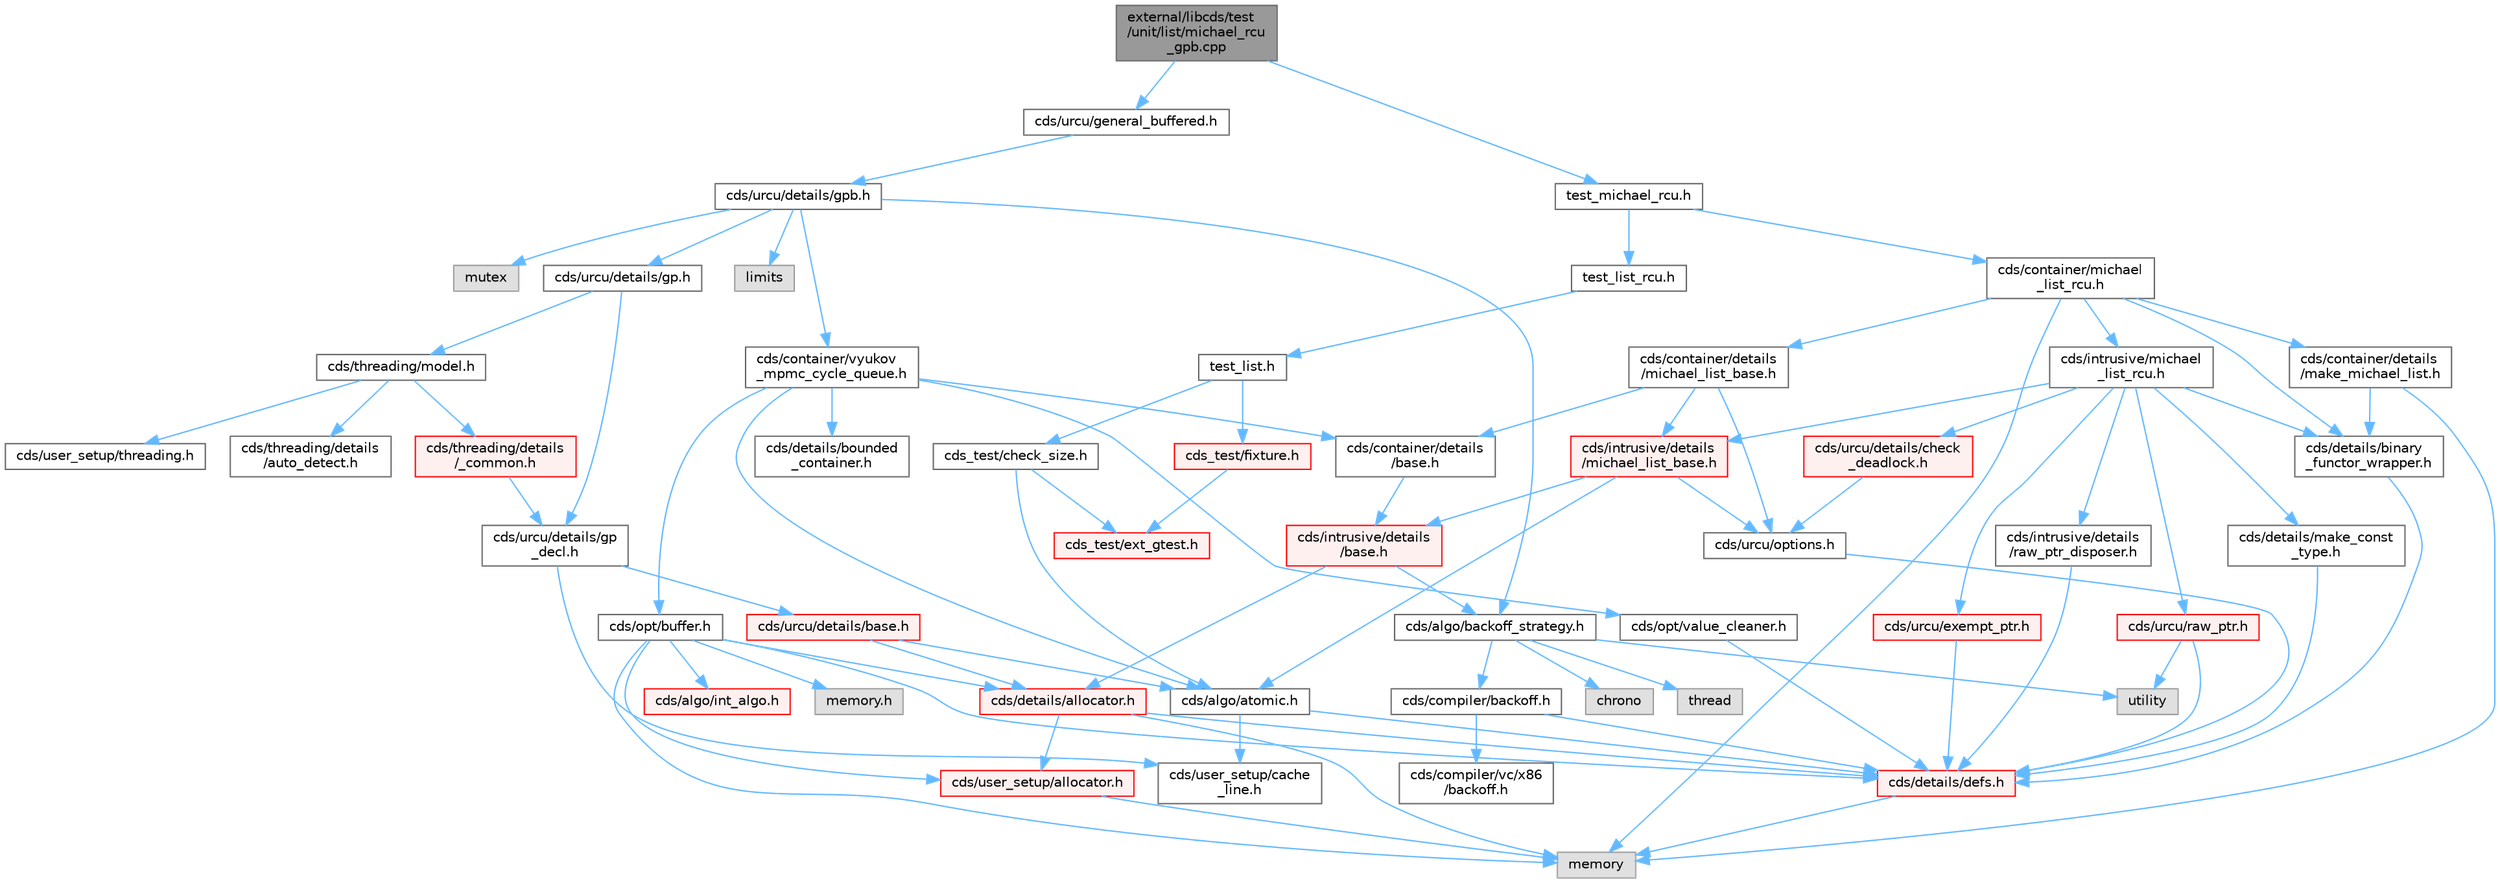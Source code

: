 digraph "external/libcds/test/unit/list/michael_rcu_gpb.cpp"
{
 // LATEX_PDF_SIZE
  bgcolor="transparent";
  edge [fontname=Helvetica,fontsize=10,labelfontname=Helvetica,labelfontsize=10];
  node [fontname=Helvetica,fontsize=10,shape=box,height=0.2,width=0.4];
  Node1 [id="Node000001",label="external/libcds/test\l/unit/list/michael_rcu\l_gpb.cpp",height=0.2,width=0.4,color="gray40", fillcolor="grey60", style="filled", fontcolor="black",tooltip=" "];
  Node1 -> Node2 [id="edge83_Node000001_Node000002",color="steelblue1",style="solid",tooltip=" "];
  Node2 [id="Node000002",label="cds/urcu/general_buffered.h",height=0.2,width=0.4,color="grey40", fillcolor="white", style="filled",URL="$general__buffered_8h.html",tooltip=" "];
  Node2 -> Node3 [id="edge84_Node000002_Node000003",color="steelblue1",style="solid",tooltip=" "];
  Node3 [id="Node000003",label="cds/urcu/details/gpb.h",height=0.2,width=0.4,color="grey40", fillcolor="white", style="filled",URL="$gpb_8h.html",tooltip=" "];
  Node3 -> Node4 [id="edge85_Node000003_Node000004",color="steelblue1",style="solid",tooltip=" "];
  Node4 [id="Node000004",label="mutex",height=0.2,width=0.4,color="grey60", fillcolor="#E0E0E0", style="filled",tooltip=" "];
  Node3 -> Node5 [id="edge86_Node000003_Node000005",color="steelblue1",style="solid",tooltip=" "];
  Node5 [id="Node000005",label="limits",height=0.2,width=0.4,color="grey60", fillcolor="#E0E0E0", style="filled",tooltip=" "];
  Node3 -> Node6 [id="edge87_Node000003_Node000006",color="steelblue1",style="solid",tooltip=" "];
  Node6 [id="Node000006",label="cds/urcu/details/gp.h",height=0.2,width=0.4,color="grey40", fillcolor="white", style="filled",URL="$gp_8h.html",tooltip=" "];
  Node6 -> Node7 [id="edge88_Node000006_Node000007",color="steelblue1",style="solid",tooltip=" "];
  Node7 [id="Node000007",label="cds/urcu/details/gp\l_decl.h",height=0.2,width=0.4,color="grey40", fillcolor="white", style="filled",URL="$gp__decl_8h.html",tooltip=" "];
  Node7 -> Node8 [id="edge89_Node000007_Node000008",color="steelblue1",style="solid",tooltip=" "];
  Node8 [id="Node000008",label="cds/urcu/details/base.h",height=0.2,width=0.4,color="red", fillcolor="#FFF0F0", style="filled",URL="$external_2libcds_2cds_2urcu_2details_2base_8h.html",tooltip=" "];
  Node8 -> Node9 [id="edge90_Node000008_Node000009",color="steelblue1",style="solid",tooltip=" "];
  Node9 [id="Node000009",label="cds/algo/atomic.h",height=0.2,width=0.4,color="grey40", fillcolor="white", style="filled",URL="$external_2libcds_2cds_2algo_2atomic_8h.html",tooltip=" "];
  Node9 -> Node10 [id="edge91_Node000009_Node000010",color="steelblue1",style="solid",tooltip=" "];
  Node10 [id="Node000010",label="cds/details/defs.h",height=0.2,width=0.4,color="red", fillcolor="#FFF0F0", style="filled",URL="$details_2defs_8h.html",tooltip=" "];
  Node10 -> Node18 [id="edge92_Node000010_Node000018",color="steelblue1",style="solid",tooltip=" "];
  Node18 [id="Node000018",label="memory",height=0.2,width=0.4,color="grey60", fillcolor="#E0E0E0", style="filled",tooltip=" "];
  Node9 -> Node23 [id="edge93_Node000009_Node000023",color="steelblue1",style="solid",tooltip=" "];
  Node23 [id="Node000023",label="cds/user_setup/cache\l_line.h",height=0.2,width=0.4,color="grey40", fillcolor="white", style="filled",URL="$cache__line_8h.html",tooltip="Cache-line size definition"];
  Node8 -> Node25 [id="edge94_Node000008_Node000025",color="steelblue1",style="solid",tooltip=" "];
  Node25 [id="Node000025",label="cds/details/allocator.h",height=0.2,width=0.4,color="red", fillcolor="#FFF0F0", style="filled",URL="$external_2libcds_2cds_2details_2allocator_8h.html",tooltip=" "];
  Node25 -> Node18 [id="edge95_Node000025_Node000018",color="steelblue1",style="solid",tooltip=" "];
  Node25 -> Node10 [id="edge96_Node000025_Node000010",color="steelblue1",style="solid",tooltip=" "];
  Node25 -> Node27 [id="edge97_Node000025_Node000027",color="steelblue1",style="solid",tooltip=" "];
  Node27 [id="Node000027",label="cds/user_setup/allocator.h",height=0.2,width=0.4,color="red", fillcolor="#FFF0F0", style="filled",URL="$external_2libcds_2cds_2user__setup_2allocator_8h.html",tooltip="Default implementation of allocator classes."];
  Node27 -> Node18 [id="edge98_Node000027_Node000018",color="steelblue1",style="solid",tooltip=" "];
  Node7 -> Node23 [id="edge99_Node000007_Node000023",color="steelblue1",style="solid",tooltip=" "];
  Node6 -> Node47 [id="edge100_Node000006_Node000047",color="steelblue1",style="solid",tooltip=" "];
  Node47 [id="Node000047",label="cds/threading/model.h",height=0.2,width=0.4,color="grey40", fillcolor="white", style="filled",URL="$model_8h.html",tooltip=" "];
  Node47 -> Node48 [id="edge101_Node000047_Node000048",color="steelblue1",style="solid",tooltip=" "];
  Node48 [id="Node000048",label="cds/threading/details\l/_common.h",height=0.2,width=0.4,color="red", fillcolor="#FFF0F0", style="filled",URL="$__common_8h.html",tooltip=" "];
  Node48 -> Node7 [id="edge102_Node000048_Node000007",color="steelblue1",style="solid",tooltip=" "];
  Node47 -> Node52 [id="edge103_Node000047_Node000052",color="steelblue1",style="solid",tooltip=" "];
  Node52 [id="Node000052",label="cds/user_setup/threading.h",height=0.2,width=0.4,color="grey40", fillcolor="white", style="filled",URL="$external_2libcds_2cds_2user__setup_2threading_8h.html",tooltip=" "];
  Node47 -> Node53 [id="edge104_Node000047_Node000053",color="steelblue1",style="solid",tooltip=" "];
  Node53 [id="Node000053",label="cds/threading/details\l/auto_detect.h",height=0.2,width=0.4,color="grey40", fillcolor="white", style="filled",URL="$auto__detect_8h.html",tooltip=" "];
  Node3 -> Node54 [id="edge105_Node000003_Node000054",color="steelblue1",style="solid",tooltip=" "];
  Node54 [id="Node000054",label="cds/algo/backoff_strategy.h",height=0.2,width=0.4,color="grey40", fillcolor="white", style="filled",URL="$backoff__strategy_8h.html",tooltip=" "];
  Node54 -> Node42 [id="edge106_Node000054_Node000042",color="steelblue1",style="solid",tooltip=" "];
  Node42 [id="Node000042",label="utility",height=0.2,width=0.4,color="grey60", fillcolor="#E0E0E0", style="filled",tooltip=" "];
  Node54 -> Node37 [id="edge107_Node000054_Node000037",color="steelblue1",style="solid",tooltip=" "];
  Node37 [id="Node000037",label="thread",height=0.2,width=0.4,color="grey60", fillcolor="#E0E0E0", style="filled",tooltip=" "];
  Node54 -> Node55 [id="edge108_Node000054_Node000055",color="steelblue1",style="solid",tooltip=" "];
  Node55 [id="Node000055",label="chrono",height=0.2,width=0.4,color="grey60", fillcolor="#E0E0E0", style="filled",tooltip=" "];
  Node54 -> Node56 [id="edge109_Node000054_Node000056",color="steelblue1",style="solid",tooltip=" "];
  Node56 [id="Node000056",label="cds/compiler/backoff.h",height=0.2,width=0.4,color="grey40", fillcolor="white", style="filled",URL="$backoff_8h.html",tooltip=" "];
  Node56 -> Node10 [id="edge110_Node000056_Node000010",color="steelblue1",style="solid",tooltip=" "];
  Node56 -> Node57 [id="edge111_Node000056_Node000057",color="steelblue1",style="solid",tooltip=" "];
  Node57 [id="Node000057",label="cds/compiler/vc/x86\l/backoff.h",height=0.2,width=0.4,color="grey40", fillcolor="white", style="filled",URL="$vc_2x86_2backoff_8h.html",tooltip=" "];
  Node3 -> Node58 [id="edge112_Node000003_Node000058",color="steelblue1",style="solid",tooltip=" "];
  Node58 [id="Node000058",label="cds/container/vyukov\l_mpmc_cycle_queue.h",height=0.2,width=0.4,color="grey40", fillcolor="white", style="filled",URL="$container_2vyukov__mpmc__cycle__queue_8h.html",tooltip=" "];
  Node58 -> Node59 [id="edge113_Node000058_Node000059",color="steelblue1",style="solid",tooltip=" "];
  Node59 [id="Node000059",label="cds/container/details\l/base.h",height=0.2,width=0.4,color="grey40", fillcolor="white", style="filled",URL="$external_2libcds_2cds_2container_2details_2base_8h.html",tooltip=" "];
  Node59 -> Node60 [id="edge114_Node000059_Node000060",color="steelblue1",style="solid",tooltip=" "];
  Node60 [id="Node000060",label="cds/intrusive/details\l/base.h",height=0.2,width=0.4,color="red", fillcolor="#FFF0F0", style="filled",URL="$external_2libcds_2cds_2intrusive_2details_2base_8h.html",tooltip=" "];
  Node60 -> Node25 [id="edge115_Node000060_Node000025",color="steelblue1",style="solid",tooltip=" "];
  Node60 -> Node54 [id="edge116_Node000060_Node000054",color="steelblue1",style="solid",tooltip=" "];
  Node58 -> Node65 [id="edge117_Node000058_Node000065",color="steelblue1",style="solid",tooltip=" "];
  Node65 [id="Node000065",label="cds/opt/buffer.h",height=0.2,width=0.4,color="grey40", fillcolor="white", style="filled",URL="$external_2libcds_2cds_2opt_2buffer_8h.html",tooltip=" "];
  Node65 -> Node66 [id="edge118_Node000065_Node000066",color="steelblue1",style="solid",tooltip=" "];
  Node66 [id="Node000066",label="memory.h",height=0.2,width=0.4,color="grey60", fillcolor="#E0E0E0", style="filled",tooltip=" "];
  Node65 -> Node10 [id="edge119_Node000065_Node000010",color="steelblue1",style="solid",tooltip=" "];
  Node65 -> Node27 [id="edge120_Node000065_Node000027",color="steelblue1",style="solid",tooltip=" "];
  Node65 -> Node25 [id="edge121_Node000065_Node000025",color="steelblue1",style="solid",tooltip=" "];
  Node65 -> Node32 [id="edge122_Node000065_Node000032",color="steelblue1",style="solid",tooltip=" "];
  Node32 [id="Node000032",label="cds/algo/int_algo.h",height=0.2,width=0.4,color="red", fillcolor="#FFF0F0", style="filled",URL="$int__algo_8h.html",tooltip=" "];
  Node65 -> Node18 [id="edge123_Node000065_Node000018",color="steelblue1",style="solid",tooltip=" "];
  Node58 -> Node67 [id="edge124_Node000058_Node000067",color="steelblue1",style="solid",tooltip=" "];
  Node67 [id="Node000067",label="cds/opt/value_cleaner.h",height=0.2,width=0.4,color="grey40", fillcolor="white", style="filled",URL="$value__cleaner_8h.html",tooltip=" "];
  Node67 -> Node10 [id="edge125_Node000067_Node000010",color="steelblue1",style="solid",tooltip=" "];
  Node58 -> Node9 [id="edge126_Node000058_Node000009",color="steelblue1",style="solid",tooltip=" "];
  Node58 -> Node68 [id="edge127_Node000058_Node000068",color="steelblue1",style="solid",tooltip=" "];
  Node68 [id="Node000068",label="cds/details/bounded\l_container.h",height=0.2,width=0.4,color="grey40", fillcolor="white", style="filled",URL="$bounded__container_8h.html",tooltip=" "];
  Node1 -> Node69 [id="edge128_Node000001_Node000069",color="steelblue1",style="solid",tooltip=" "];
  Node69 [id="Node000069",label="test_michael_rcu.h",height=0.2,width=0.4,color="grey40", fillcolor="white", style="filled",URL="$test__michael__rcu_8h.html",tooltip=" "];
  Node69 -> Node70 [id="edge129_Node000069_Node000070",color="steelblue1",style="solid",tooltip=" "];
  Node70 [id="Node000070",label="test_list_rcu.h",height=0.2,width=0.4,color="grey40", fillcolor="white", style="filled",URL="$test__list__rcu_8h.html",tooltip=" "];
  Node70 -> Node71 [id="edge130_Node000070_Node000071",color="steelblue1",style="solid",tooltip=" "];
  Node71 [id="Node000071",label="test_list.h",height=0.2,width=0.4,color="grey40", fillcolor="white", style="filled",URL="$test__list_8h.html",tooltip=" "];
  Node71 -> Node72 [id="edge131_Node000071_Node000072",color="steelblue1",style="solid",tooltip=" "];
  Node72 [id="Node000072",label="cds_test/check_size.h",height=0.2,width=0.4,color="grey40", fillcolor="white", style="filled",URL="$check__size_8h.html",tooltip=" "];
  Node72 -> Node73 [id="edge132_Node000072_Node000073",color="steelblue1",style="solid",tooltip=" "];
  Node73 [id="Node000073",label="cds_test/ext_gtest.h",height=0.2,width=0.4,color="red", fillcolor="#FFF0F0", style="filled",URL="$ext__gtest_8h.html",tooltip=" "];
  Node72 -> Node9 [id="edge133_Node000072_Node000009",color="steelblue1",style="solid",tooltip=" "];
  Node71 -> Node75 [id="edge134_Node000071_Node000075",color="steelblue1",style="solid",tooltip=" "];
  Node75 [id="Node000075",label="cds_test/fixture.h",height=0.2,width=0.4,color="red", fillcolor="#FFF0F0", style="filled",URL="$fixture_8h.html",tooltip=" "];
  Node75 -> Node73 [id="edge135_Node000075_Node000073",color="steelblue1",style="solid",tooltip=" "];
  Node69 -> Node78 [id="edge136_Node000069_Node000078",color="steelblue1",style="solid",tooltip=" "];
  Node78 [id="Node000078",label="cds/container/michael\l_list_rcu.h",height=0.2,width=0.4,color="grey40", fillcolor="white", style="filled",URL="$container_2michael__list__rcu_8h.html",tooltip=" "];
  Node78 -> Node18 [id="edge137_Node000078_Node000018",color="steelblue1",style="solid",tooltip=" "];
  Node78 -> Node79 [id="edge138_Node000078_Node000079",color="steelblue1",style="solid",tooltip=" "];
  Node79 [id="Node000079",label="cds/container/details\l/michael_list_base.h",height=0.2,width=0.4,color="grey40", fillcolor="white", style="filled",URL="$container_2details_2michael__list__base_8h.html",tooltip=" "];
  Node79 -> Node59 [id="edge139_Node000079_Node000059",color="steelblue1",style="solid",tooltip=" "];
  Node79 -> Node80 [id="edge140_Node000079_Node000080",color="steelblue1",style="solid",tooltip=" "];
  Node80 [id="Node000080",label="cds/intrusive/details\l/michael_list_base.h",height=0.2,width=0.4,color="red", fillcolor="#FFF0F0", style="filled",URL="$intrusive_2details_2michael__list__base_8h.html",tooltip=" "];
  Node80 -> Node60 [id="edge141_Node000080_Node000060",color="steelblue1",style="solid",tooltip=" "];
  Node80 -> Node9 [id="edge142_Node000080_Node000009",color="steelblue1",style="solid",tooltip=" "];
  Node80 -> Node83 [id="edge143_Node000080_Node000083",color="steelblue1",style="solid",tooltip=" "];
  Node83 [id="Node000083",label="cds/urcu/options.h",height=0.2,width=0.4,color="grey40", fillcolor="white", style="filled",URL="$urcu_2options_8h.html",tooltip=" "];
  Node83 -> Node10 [id="edge144_Node000083_Node000010",color="steelblue1",style="solid",tooltip=" "];
  Node79 -> Node83 [id="edge145_Node000079_Node000083",color="steelblue1",style="solid",tooltip=" "];
  Node78 -> Node84 [id="edge146_Node000078_Node000084",color="steelblue1",style="solid",tooltip=" "];
  Node84 [id="Node000084",label="cds/intrusive/michael\l_list_rcu.h",height=0.2,width=0.4,color="grey40", fillcolor="white", style="filled",URL="$intrusive_2michael__list__rcu_8h.html",tooltip=" "];
  Node84 -> Node80 [id="edge147_Node000084_Node000080",color="steelblue1",style="solid",tooltip=" "];
  Node84 -> Node85 [id="edge148_Node000084_Node000085",color="steelblue1",style="solid",tooltip=" "];
  Node85 [id="Node000085",label="cds/urcu/details/check\l_deadlock.h",height=0.2,width=0.4,color="red", fillcolor="#FFF0F0", style="filled",URL="$check__deadlock_8h.html",tooltip=" "];
  Node85 -> Node83 [id="edge149_Node000085_Node000083",color="steelblue1",style="solid",tooltip=" "];
  Node84 -> Node86 [id="edge150_Node000084_Node000086",color="steelblue1",style="solid",tooltip=" "];
  Node86 [id="Node000086",label="cds/details/binary\l_functor_wrapper.h",height=0.2,width=0.4,color="grey40", fillcolor="white", style="filled",URL="$binary__functor__wrapper_8h.html",tooltip=" "];
  Node86 -> Node10 [id="edge151_Node000086_Node000010",color="steelblue1",style="solid",tooltip=" "];
  Node84 -> Node87 [id="edge152_Node000084_Node000087",color="steelblue1",style="solid",tooltip=" "];
  Node87 [id="Node000087",label="cds/details/make_const\l_type.h",height=0.2,width=0.4,color="grey40", fillcolor="white", style="filled",URL="$make__const__type_8h.html",tooltip=" "];
  Node87 -> Node10 [id="edge153_Node000087_Node000010",color="steelblue1",style="solid",tooltip=" "];
  Node84 -> Node88 [id="edge154_Node000084_Node000088",color="steelblue1",style="solid",tooltip=" "];
  Node88 [id="Node000088",label="cds/urcu/exempt_ptr.h",height=0.2,width=0.4,color="red", fillcolor="#FFF0F0", style="filled",URL="$exempt__ptr_8h.html",tooltip=" "];
  Node88 -> Node10 [id="edge155_Node000088_Node000010",color="steelblue1",style="solid",tooltip=" "];
  Node84 -> Node89 [id="edge156_Node000084_Node000089",color="steelblue1",style="solid",tooltip=" "];
  Node89 [id="Node000089",label="cds/urcu/raw_ptr.h",height=0.2,width=0.4,color="red", fillcolor="#FFF0F0", style="filled",URL="$raw__ptr_8h.html",tooltip=" "];
  Node89 -> Node42 [id="edge157_Node000089_Node000042",color="steelblue1",style="solid",tooltip=" "];
  Node89 -> Node10 [id="edge158_Node000089_Node000010",color="steelblue1",style="solid",tooltip=" "];
  Node84 -> Node90 [id="edge159_Node000084_Node000090",color="steelblue1",style="solid",tooltip=" "];
  Node90 [id="Node000090",label="cds/intrusive/details\l/raw_ptr_disposer.h",height=0.2,width=0.4,color="grey40", fillcolor="white", style="filled",URL="$raw__ptr__disposer_8h.html",tooltip=" "];
  Node90 -> Node10 [id="edge160_Node000090_Node000010",color="steelblue1",style="solid",tooltip=" "];
  Node78 -> Node91 [id="edge161_Node000078_Node000091",color="steelblue1",style="solid",tooltip=" "];
  Node91 [id="Node000091",label="cds/container/details\l/make_michael_list.h",height=0.2,width=0.4,color="grey40", fillcolor="white", style="filled",URL="$make__michael__list_8h.html",tooltip=" "];
  Node91 -> Node86 [id="edge162_Node000091_Node000086",color="steelblue1",style="solid",tooltip=" "];
  Node91 -> Node18 [id="edge163_Node000091_Node000018",color="steelblue1",style="solid",tooltip=" "];
  Node78 -> Node86 [id="edge164_Node000078_Node000086",color="steelblue1",style="solid",tooltip=" "];
}
